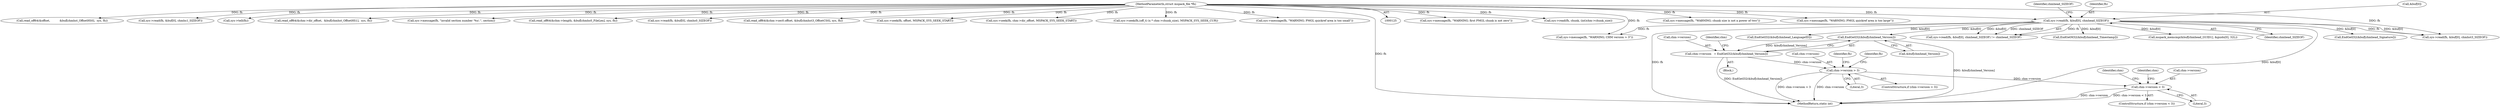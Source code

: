 digraph "0_libmspack_8759da8db6ec9e866cb8eb143313f397f925bb4f@array" {
"1000275" [label="(Call,EndGetI32(&buf[chmhead_Version]))"];
"1000233" [label="(Call,sys->read(fh, &buf[0], chmhead_SIZEOF))"];
"1000127" [label="(MethodParameterIn,struct mspack_file *fh)"];
"1000271" [label="(Call,chm->version   = EndGetI32(&buf[chmhead_Version]))"];
"1000299" [label="(Call,chm->version > 3)"];
"1000489" [label="(Call,chm->version < 3)"];
"1000596" [label="(Call,sys->message(fh, \"WARNING; first PMGL chunk is not zero\"))"];
"1000306" [label="(Identifier,fh)"];
"1000690" [label="(Call,sys->read(fh, chunk, (int)chm->chunk_size))"];
"1001081" [label="(MethodReturn,static int)"];
"1000232" [label="(Call,sys->read(fh, &buf[0], chmhead_SIZEOF) != chmhead_SIZEOF)"];
"1000586" [label="(Call,sys->message(fh, \"WARNING; chunk size is not a power of two\"))"];
"1000271" [label="(Call,chm->version   = EndGetI32(&buf[chmhead_Version]))"];
"1000246" [label="(Call,EndGetI32(&buf[chmhead_Signature]))"];
"1000744" [label="(Call,sys->message(fh, \"WARNING; PMGL quickref area is too large\"))"];
"1000310" [label="(Call,sys->read(fh, &buf[0], chmhst3_SIZEOF))"];
"1000130" [label="(Block,)"];
"1000311" [label="(Identifier,fh)"];
"1000498" [label="(Identifier,chm)"];
"1000323" [label="(Call,read_off64(&offset,           &buf[chmhst_OffsetHS0],  sys, fh))"];
"1000293" [label="(Call,EndGetI32(&buf[chmhead_LanguageID]))"];
"1000516" [label="(Identifier,chm)"];
"1000282" [label="(Identifier,chm)"];
"1000300" [label="(Call,chm->version)"];
"1000235" [label="(Call,&buf[0])"];
"1000408" [label="(Call,sys->read(fh, &buf[0], chmhs1_SIZEOF))"];
"1000298" [label="(ControlStructure,if (chm->version > 3))"];
"1000423" [label="(Call,sys->tell(fh))"];
"1000333" [label="(Call,read_off64(&chm->dir_offset,  &buf[chmhst_OffsetHS1],  sys, fh))"];
"1000836" [label="(Call,sys->message(fh, \"invalid section number '%u'.\", section))"];
"1000488" [label="(ControlStructure,if (chm->version < 3))"];
"1000276" [label="(Call,&buf[chmhead_Version])"];
"1000240" [label="(Identifier,chmhead_SIZEOF)"];
"1000303" [label="(Literal,3)"];
"1000382" [label="(Call,read_off64(&chm->length, &buf[chmhs0_FileLen], sys, fh))"];
"1000370" [label="(Call,sys->read(fh, &buf[0], chmhs0_SIZEOF))"];
"1000233" [label="(Call,sys->read(fh, &buf[0], chmhead_SIZEOF))"];
"1000284" [label="(Call,EndGetM32(&buf[chmhead_Timestamp]))"];
"1000299" [label="(Call,chm->version > 3)"];
"1000490" [label="(Call,chm->version)"];
"1000272" [label="(Call,chm->version)"];
"1000344" [label="(Call,read_off64(&chm->sec0.offset, &buf[chmhst3_OffsetCS0], sys, fh))"];
"1000275" [label="(Call,EndGetI32(&buf[chmhead_Version]))"];
"1000493" [label="(Literal,3)"];
"1000127" [label="(MethodParameterIn,struct mspack_file *fh)"];
"1000361" [label="(Call,sys->seek(fh, offset, MSPACK_SYS_SEEK_START))"];
"1000397" [label="(Call,sys->seek(fh, chm->dir_offset, MSPACK_SYS_SEEK_START))"];
"1000257" [label="(Call,mspack_memcmp(&buf[chmhead_GUID1], &guids[0], 32L))"];
"1000489" [label="(Call,chm->version < 3)"];
"1000234" [label="(Identifier,fh)"];
"1000239" [label="(Identifier,chmhead_SIZEOF)"];
"1000643" [label="(Call,sys->seek(fh,(off_t) (x * chm->chunk_size), MSPACK_SYS_SEEK_CUR))"];
"1000726" [label="(Call,sys->message(fh, \"WARNING; PMGL quickref area is too small\"))"];
"1000305" [label="(Call,sys->message(fh, \"WARNING; CHM version > 3\"))"];
"1000275" -> "1000271"  [label="AST: "];
"1000275" -> "1000276"  [label="CFG: "];
"1000276" -> "1000275"  [label="AST: "];
"1000271" -> "1000275"  [label="CFG: "];
"1000275" -> "1001081"  [label="DDG: &buf[chmhead_Version]"];
"1000275" -> "1000271"  [label="DDG: &buf[chmhead_Version]"];
"1000233" -> "1000275"  [label="DDG: &buf[0]"];
"1000233" -> "1000232"  [label="AST: "];
"1000233" -> "1000239"  [label="CFG: "];
"1000234" -> "1000233"  [label="AST: "];
"1000235" -> "1000233"  [label="AST: "];
"1000239" -> "1000233"  [label="AST: "];
"1000240" -> "1000233"  [label="CFG: "];
"1000233" -> "1001081"  [label="DDG: &buf[0]"];
"1000233" -> "1001081"  [label="DDG: fh"];
"1000233" -> "1000232"  [label="DDG: fh"];
"1000233" -> "1000232"  [label="DDG: &buf[0]"];
"1000233" -> "1000232"  [label="DDG: chmhead_SIZEOF"];
"1000127" -> "1000233"  [label="DDG: fh"];
"1000233" -> "1000246"  [label="DDG: &buf[0]"];
"1000233" -> "1000257"  [label="DDG: &buf[0]"];
"1000233" -> "1000284"  [label="DDG: &buf[0]"];
"1000233" -> "1000293"  [label="DDG: &buf[0]"];
"1000233" -> "1000305"  [label="DDG: fh"];
"1000233" -> "1000310"  [label="DDG: fh"];
"1000233" -> "1000310"  [label="DDG: &buf[0]"];
"1000127" -> "1000125"  [label="AST: "];
"1000127" -> "1001081"  [label="DDG: fh"];
"1000127" -> "1000305"  [label="DDG: fh"];
"1000127" -> "1000310"  [label="DDG: fh"];
"1000127" -> "1000323"  [label="DDG: fh"];
"1000127" -> "1000333"  [label="DDG: fh"];
"1000127" -> "1000344"  [label="DDG: fh"];
"1000127" -> "1000361"  [label="DDG: fh"];
"1000127" -> "1000370"  [label="DDG: fh"];
"1000127" -> "1000382"  [label="DDG: fh"];
"1000127" -> "1000397"  [label="DDG: fh"];
"1000127" -> "1000408"  [label="DDG: fh"];
"1000127" -> "1000423"  [label="DDG: fh"];
"1000127" -> "1000586"  [label="DDG: fh"];
"1000127" -> "1000596"  [label="DDG: fh"];
"1000127" -> "1000643"  [label="DDG: fh"];
"1000127" -> "1000690"  [label="DDG: fh"];
"1000127" -> "1000726"  [label="DDG: fh"];
"1000127" -> "1000744"  [label="DDG: fh"];
"1000127" -> "1000836"  [label="DDG: fh"];
"1000271" -> "1000130"  [label="AST: "];
"1000272" -> "1000271"  [label="AST: "];
"1000282" -> "1000271"  [label="CFG: "];
"1000271" -> "1001081"  [label="DDG: EndGetI32(&buf[chmhead_Version])"];
"1000271" -> "1000299"  [label="DDG: chm->version"];
"1000299" -> "1000298"  [label="AST: "];
"1000299" -> "1000303"  [label="CFG: "];
"1000300" -> "1000299"  [label="AST: "];
"1000303" -> "1000299"  [label="AST: "];
"1000306" -> "1000299"  [label="CFG: "];
"1000311" -> "1000299"  [label="CFG: "];
"1000299" -> "1001081"  [label="DDG: chm->version > 3"];
"1000299" -> "1001081"  [label="DDG: chm->version"];
"1000299" -> "1000489"  [label="DDG: chm->version"];
"1000489" -> "1000488"  [label="AST: "];
"1000489" -> "1000493"  [label="CFG: "];
"1000490" -> "1000489"  [label="AST: "];
"1000493" -> "1000489"  [label="AST: "];
"1000498" -> "1000489"  [label="CFG: "];
"1000516" -> "1000489"  [label="CFG: "];
"1000489" -> "1001081"  [label="DDG: chm->version < 3"];
"1000489" -> "1001081"  [label="DDG: chm->version"];
}
